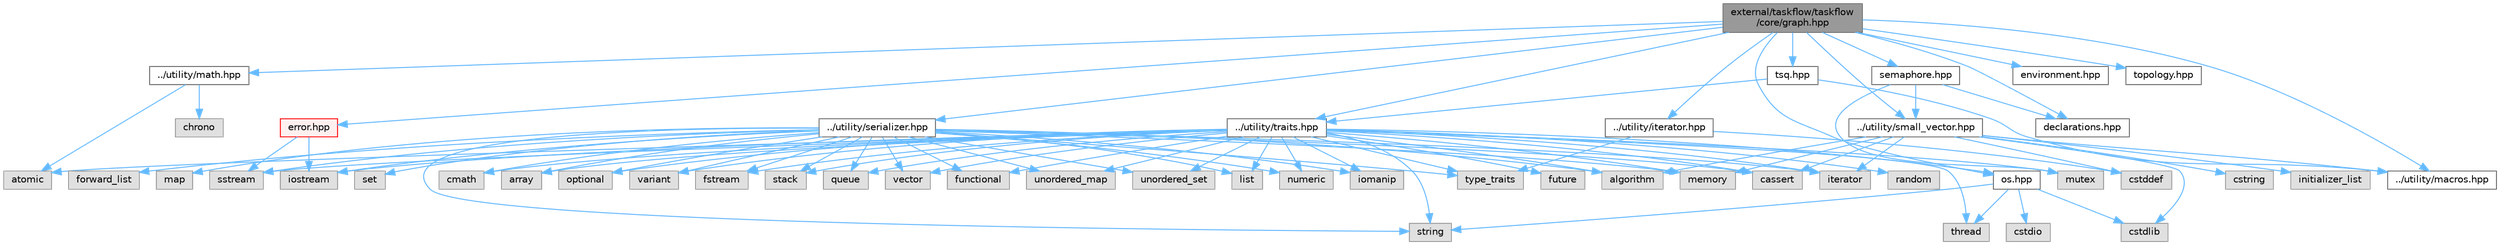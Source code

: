 digraph "external/taskflow/taskflow/core/graph.hpp"
{
 // LATEX_PDF_SIZE
  bgcolor="transparent";
  edge [fontname=Helvetica,fontsize=10,labelfontname=Helvetica,labelfontsize=10];
  node [fontname=Helvetica,fontsize=10,shape=box,height=0.2,width=0.4];
  Node1 [id="Node000001",label="external/taskflow/taskflow\l/core/graph.hpp",height=0.2,width=0.4,color="gray40", fillcolor="grey60", style="filled", fontcolor="black",tooltip="graph include file"];
  Node1 -> Node2 [id="edge1_Node000001_Node000002",color="steelblue1",style="solid",tooltip=" "];
  Node2 [id="Node000002",label="../utility/macros.hpp",height=0.2,width=0.4,color="grey40", fillcolor="white", style="filled",URL="$macros_8hpp.html",tooltip=" "];
  Node1 -> Node3 [id="edge2_Node000001_Node000003",color="steelblue1",style="solid",tooltip=" "];
  Node3 [id="Node000003",label="../utility/traits.hpp",height=0.2,width=0.4,color="grey40", fillcolor="white", style="filled",URL="$taskflow_2utility_2traits_8hpp.html",tooltip=" "];
  Node3 -> Node4 [id="edge3_Node000003_Node000004",color="steelblue1",style="solid",tooltip=" "];
  Node4 [id="Node000004",label="type_traits",height=0.2,width=0.4,color="grey60", fillcolor="#E0E0E0", style="filled",tooltip=" "];
  Node3 -> Node5 [id="edge4_Node000003_Node000005",color="steelblue1",style="solid",tooltip=" "];
  Node5 [id="Node000005",label="iterator",height=0.2,width=0.4,color="grey60", fillcolor="#E0E0E0", style="filled",tooltip=" "];
  Node3 -> Node6 [id="edge5_Node000003_Node000006",color="steelblue1",style="solid",tooltip=" "];
  Node6 [id="Node000006",label="iostream",height=0.2,width=0.4,color="grey60", fillcolor="#E0E0E0", style="filled",tooltip=" "];
  Node3 -> Node7 [id="edge6_Node000003_Node000007",color="steelblue1",style="solid",tooltip=" "];
  Node7 [id="Node000007",label="fstream",height=0.2,width=0.4,color="grey60", fillcolor="#E0E0E0", style="filled",tooltip=" "];
  Node3 -> Node8 [id="edge7_Node000003_Node000008",color="steelblue1",style="solid",tooltip=" "];
  Node8 [id="Node000008",label="mutex",height=0.2,width=0.4,color="grey60", fillcolor="#E0E0E0", style="filled",tooltip=" "];
  Node3 -> Node9 [id="edge8_Node000003_Node000009",color="steelblue1",style="solid",tooltip=" "];
  Node9 [id="Node000009",label="stack",height=0.2,width=0.4,color="grey60", fillcolor="#E0E0E0", style="filled",tooltip=" "];
  Node3 -> Node10 [id="edge9_Node000003_Node000010",color="steelblue1",style="solid",tooltip=" "];
  Node10 [id="Node000010",label="queue",height=0.2,width=0.4,color="grey60", fillcolor="#E0E0E0", style="filled",tooltip=" "];
  Node3 -> Node11 [id="edge10_Node000003_Node000011",color="steelblue1",style="solid",tooltip=" "];
  Node11 [id="Node000011",label="vector",height=0.2,width=0.4,color="grey60", fillcolor="#E0E0E0", style="filled",tooltip=" "];
  Node3 -> Node12 [id="edge11_Node000003_Node000012",color="steelblue1",style="solid",tooltip=" "];
  Node12 [id="Node000012",label="algorithm",height=0.2,width=0.4,color="grey60", fillcolor="#E0E0E0", style="filled",tooltip=" "];
  Node3 -> Node13 [id="edge12_Node000003_Node000013",color="steelblue1",style="solid",tooltip=" "];
  Node13 [id="Node000013",label="memory",height=0.2,width=0.4,color="grey60", fillcolor="#E0E0E0", style="filled",tooltip=" "];
  Node3 -> Node14 [id="edge13_Node000003_Node000014",color="steelblue1",style="solid",tooltip=" "];
  Node14 [id="Node000014",label="atomic",height=0.2,width=0.4,color="grey60", fillcolor="#E0E0E0", style="filled",tooltip=" "];
  Node3 -> Node15 [id="edge14_Node000003_Node000015",color="steelblue1",style="solid",tooltip=" "];
  Node15 [id="Node000015",label="thread",height=0.2,width=0.4,color="grey60", fillcolor="#E0E0E0", style="filled",tooltip=" "];
  Node3 -> Node16 [id="edge15_Node000003_Node000016",color="steelblue1",style="solid",tooltip=" "];
  Node16 [id="Node000016",label="future",height=0.2,width=0.4,color="grey60", fillcolor="#E0E0E0", style="filled",tooltip=" "];
  Node3 -> Node17 [id="edge16_Node000003_Node000017",color="steelblue1",style="solid",tooltip=" "];
  Node17 [id="Node000017",label="functional",height=0.2,width=0.4,color="grey60", fillcolor="#E0E0E0", style="filled",tooltip=" "];
  Node3 -> Node18 [id="edge17_Node000003_Node000018",color="steelblue1",style="solid",tooltip=" "];
  Node18 [id="Node000018",label="unordered_map",height=0.2,width=0.4,color="grey60", fillcolor="#E0E0E0", style="filled",tooltip=" "];
  Node3 -> Node19 [id="edge18_Node000003_Node000019",color="steelblue1",style="solid",tooltip=" "];
  Node19 [id="Node000019",label="unordered_set",height=0.2,width=0.4,color="grey60", fillcolor="#E0E0E0", style="filled",tooltip=" "];
  Node3 -> Node20 [id="edge19_Node000003_Node000020",color="steelblue1",style="solid",tooltip=" "];
  Node20 [id="Node000020",label="sstream",height=0.2,width=0.4,color="grey60", fillcolor="#E0E0E0", style="filled",tooltip=" "];
  Node3 -> Node21 [id="edge20_Node000003_Node000021",color="steelblue1",style="solid",tooltip=" "];
  Node21 [id="Node000021",label="list",height=0.2,width=0.4,color="grey60", fillcolor="#E0E0E0", style="filled",tooltip=" "];
  Node3 -> Node22 [id="edge21_Node000003_Node000022",color="steelblue1",style="solid",tooltip=" "];
  Node22 [id="Node000022",label="numeric",height=0.2,width=0.4,color="grey60", fillcolor="#E0E0E0", style="filled",tooltip=" "];
  Node3 -> Node23 [id="edge22_Node000003_Node000023",color="steelblue1",style="solid",tooltip=" "];
  Node23 [id="Node000023",label="random",height=0.2,width=0.4,color="grey60", fillcolor="#E0E0E0", style="filled",tooltip=" "];
  Node3 -> Node24 [id="edge23_Node000003_Node000024",color="steelblue1",style="solid",tooltip=" "];
  Node24 [id="Node000024",label="iomanip",height=0.2,width=0.4,color="grey60", fillcolor="#E0E0E0", style="filled",tooltip=" "];
  Node3 -> Node25 [id="edge24_Node000003_Node000025",color="steelblue1",style="solid",tooltip=" "];
  Node25 [id="Node000025",label="cassert",height=0.2,width=0.4,color="grey60", fillcolor="#E0E0E0", style="filled",tooltip=" "];
  Node3 -> Node26 [id="edge25_Node000003_Node000026",color="steelblue1",style="solid",tooltip=" "];
  Node26 [id="Node000026",label="cmath",height=0.2,width=0.4,color="grey60", fillcolor="#E0E0E0", style="filled",tooltip=" "];
  Node3 -> Node27 [id="edge26_Node000003_Node000027",color="steelblue1",style="solid",tooltip=" "];
  Node27 [id="Node000027",label="array",height=0.2,width=0.4,color="grey60", fillcolor="#E0E0E0", style="filled",tooltip=" "];
  Node3 -> Node28 [id="edge27_Node000003_Node000028",color="steelblue1",style="solid",tooltip=" "];
  Node28 [id="Node000028",label="string",height=0.2,width=0.4,color="grey60", fillcolor="#E0E0E0", style="filled",tooltip=" "];
  Node3 -> Node29 [id="edge28_Node000003_Node000029",color="steelblue1",style="solid",tooltip=" "];
  Node29 [id="Node000029",label="variant",height=0.2,width=0.4,color="grey60", fillcolor="#E0E0E0", style="filled",tooltip=" "];
  Node3 -> Node30 [id="edge29_Node000003_Node000030",color="steelblue1",style="solid",tooltip=" "];
  Node30 [id="Node000030",label="optional",height=0.2,width=0.4,color="grey60", fillcolor="#E0E0E0", style="filled",tooltip=" "];
  Node3 -> Node31 [id="edge30_Node000003_Node000031",color="steelblue1",style="solid",tooltip=" "];
  Node31 [id="Node000031",label="os.hpp",height=0.2,width=0.4,color="grey40", fillcolor="white", style="filled",URL="$os_8hpp.html",tooltip=" "];
  Node31 -> Node32 [id="edge31_Node000031_Node000032",color="steelblue1",style="solid",tooltip=" "];
  Node32 [id="Node000032",label="cstdlib",height=0.2,width=0.4,color="grey60", fillcolor="#E0E0E0", style="filled",tooltip=" "];
  Node31 -> Node33 [id="edge32_Node000031_Node000033",color="steelblue1",style="solid",tooltip=" "];
  Node33 [id="Node000033",label="cstdio",height=0.2,width=0.4,color="grey60", fillcolor="#E0E0E0", style="filled",tooltip=" "];
  Node31 -> Node28 [id="edge33_Node000031_Node000028",color="steelblue1",style="solid",tooltip=" "];
  Node31 -> Node15 [id="edge34_Node000031_Node000015",color="steelblue1",style="solid",tooltip=" "];
  Node1 -> Node34 [id="edge35_Node000001_Node000034",color="steelblue1",style="solid",tooltip=" "];
  Node34 [id="Node000034",label="../utility/iterator.hpp",height=0.2,width=0.4,color="grey40", fillcolor="white", style="filled",URL="$iterator_8hpp.html",tooltip=" "];
  Node34 -> Node35 [id="edge36_Node000034_Node000035",color="steelblue1",style="solid",tooltip=" "];
  Node35 [id="Node000035",label="cstddef",height=0.2,width=0.4,color="grey60", fillcolor="#E0E0E0", style="filled",tooltip=" "];
  Node34 -> Node4 [id="edge37_Node000034_Node000004",color="steelblue1",style="solid",tooltip=" "];
  Node1 -> Node31 [id="edge38_Node000001_Node000031",color="steelblue1",style="solid",tooltip=" "];
  Node1 -> Node36 [id="edge39_Node000001_Node000036",color="steelblue1",style="solid",tooltip=" "];
  Node36 [id="Node000036",label="../utility/math.hpp",height=0.2,width=0.4,color="grey40", fillcolor="white", style="filled",URL="$math_8hpp.html",tooltip=" "];
  Node36 -> Node14 [id="edge40_Node000036_Node000014",color="steelblue1",style="solid",tooltip=" "];
  Node36 -> Node37 [id="edge41_Node000036_Node000037",color="steelblue1",style="solid",tooltip=" "];
  Node37 [id="Node000037",label="chrono",height=0.2,width=0.4,color="grey60", fillcolor="#E0E0E0", style="filled",tooltip=" "];
  Node1 -> Node38 [id="edge42_Node000001_Node000038",color="steelblue1",style="solid",tooltip=" "];
  Node38 [id="Node000038",label="../utility/small_vector.hpp",height=0.2,width=0.4,color="grey40", fillcolor="white", style="filled",URL="$small__vector_8hpp.html",tooltip="small vector include file"];
  Node38 -> Node2 [id="edge43_Node000038_Node000002",color="steelblue1",style="solid",tooltip=" "];
  Node38 -> Node12 [id="edge44_Node000038_Node000012",color="steelblue1",style="solid",tooltip=" "];
  Node38 -> Node25 [id="edge45_Node000038_Node000025",color="steelblue1",style="solid",tooltip=" "];
  Node38 -> Node35 [id="edge46_Node000038_Node000035",color="steelblue1",style="solid",tooltip=" "];
  Node38 -> Node32 [id="edge47_Node000038_Node000032",color="steelblue1",style="solid",tooltip=" "];
  Node38 -> Node39 [id="edge48_Node000038_Node000039",color="steelblue1",style="solid",tooltip=" "];
  Node39 [id="Node000039",label="cstring",height=0.2,width=0.4,color="grey60", fillcolor="#E0E0E0", style="filled",tooltip=" "];
  Node38 -> Node40 [id="edge49_Node000038_Node000040",color="steelblue1",style="solid",tooltip=" "];
  Node40 [id="Node000040",label="initializer_list",height=0.2,width=0.4,color="grey60", fillcolor="#E0E0E0", style="filled",tooltip=" "];
  Node38 -> Node5 [id="edge50_Node000038_Node000005",color="steelblue1",style="solid",tooltip=" "];
  Node38 -> Node13 [id="edge51_Node000038_Node000013",color="steelblue1",style="solid",tooltip=" "];
  Node1 -> Node41 [id="edge52_Node000001_Node000041",color="steelblue1",style="solid",tooltip=" "];
  Node41 [id="Node000041",label="../utility/serializer.hpp",height=0.2,width=0.4,color="grey40", fillcolor="white", style="filled",URL="$taskflow_2utility_2serializer_8hpp.html",tooltip=" "];
  Node41 -> Node4 [id="edge53_Node000041_Node000004",color="steelblue1",style="solid",tooltip=" "];
  Node41 -> Node5 [id="edge54_Node000041_Node000005",color="steelblue1",style="solid",tooltip=" "];
  Node41 -> Node6 [id="edge55_Node000041_Node000006",color="steelblue1",style="solid",tooltip=" "];
  Node41 -> Node7 [id="edge56_Node000041_Node000007",color="steelblue1",style="solid",tooltip=" "];
  Node41 -> Node9 [id="edge57_Node000041_Node000009",color="steelblue1",style="solid",tooltip=" "];
  Node41 -> Node10 [id="edge58_Node000041_Node000010",color="steelblue1",style="solid",tooltip=" "];
  Node41 -> Node11 [id="edge59_Node000041_Node000011",color="steelblue1",style="solid",tooltip=" "];
  Node41 -> Node12 [id="edge60_Node000041_Node000012",color="steelblue1",style="solid",tooltip=" "];
  Node41 -> Node13 [id="edge61_Node000041_Node000013",color="steelblue1",style="solid",tooltip=" "];
  Node41 -> Node17 [id="edge62_Node000041_Node000017",color="steelblue1",style="solid",tooltip=" "];
  Node41 -> Node42 [id="edge63_Node000041_Node000042",color="steelblue1",style="solid",tooltip=" "];
  Node42 [id="Node000042",label="map",height=0.2,width=0.4,color="grey60", fillcolor="#E0E0E0", style="filled",tooltip=" "];
  Node41 -> Node43 [id="edge64_Node000041_Node000043",color="steelblue1",style="solid",tooltip=" "];
  Node43 [id="Node000043",label="set",height=0.2,width=0.4,color="grey60", fillcolor="#E0E0E0", style="filled",tooltip=" "];
  Node41 -> Node18 [id="edge65_Node000041_Node000018",color="steelblue1",style="solid",tooltip=" "];
  Node41 -> Node19 [id="edge66_Node000041_Node000019",color="steelblue1",style="solid",tooltip=" "];
  Node41 -> Node20 [id="edge67_Node000041_Node000020",color="steelblue1",style="solid",tooltip=" "];
  Node41 -> Node21 [id="edge68_Node000041_Node000021",color="steelblue1",style="solid",tooltip=" "];
  Node41 -> Node44 [id="edge69_Node000041_Node000044",color="steelblue1",style="solid",tooltip=" "];
  Node44 [id="Node000044",label="forward_list",height=0.2,width=0.4,color="grey60", fillcolor="#E0E0E0", style="filled",tooltip=" "];
  Node41 -> Node22 [id="edge70_Node000041_Node000022",color="steelblue1",style="solid",tooltip=" "];
  Node41 -> Node24 [id="edge71_Node000041_Node000024",color="steelblue1",style="solid",tooltip=" "];
  Node41 -> Node25 [id="edge72_Node000041_Node000025",color="steelblue1",style="solid",tooltip=" "];
  Node41 -> Node26 [id="edge73_Node000041_Node000026",color="steelblue1",style="solid",tooltip=" "];
  Node41 -> Node27 [id="edge74_Node000041_Node000027",color="steelblue1",style="solid",tooltip=" "];
  Node41 -> Node28 [id="edge75_Node000041_Node000028",color="steelblue1",style="solid",tooltip=" "];
  Node41 -> Node29 [id="edge76_Node000041_Node000029",color="steelblue1",style="solid",tooltip=" "];
  Node41 -> Node30 [id="edge77_Node000041_Node000030",color="steelblue1",style="solid",tooltip=" "];
  Node1 -> Node45 [id="edge78_Node000001_Node000045",color="steelblue1",style="solid",tooltip=" "];
  Node45 [id="Node000045",label="error.hpp",height=0.2,width=0.4,color="red", fillcolor="#FFF0F0", style="filled",URL="$error_8hpp.html",tooltip=" "];
  Node45 -> Node6 [id="edge79_Node000045_Node000006",color="steelblue1",style="solid",tooltip=" "];
  Node45 -> Node20 [id="edge80_Node000045_Node000020",color="steelblue1",style="solid",tooltip=" "];
  Node1 -> Node48 [id="edge81_Node000001_Node000048",color="steelblue1",style="solid",tooltip=" "];
  Node48 [id="Node000048",label="declarations.hpp",height=0.2,width=0.4,color="grey40", fillcolor="white", style="filled",URL="$declarations_8hpp.html",tooltip=" "];
  Node1 -> Node49 [id="edge82_Node000001_Node000049",color="steelblue1",style="solid",tooltip=" "];
  Node49 [id="Node000049",label="semaphore.hpp",height=0.2,width=0.4,color="grey40", fillcolor="white", style="filled",URL="$semaphore_8hpp.html",tooltip="semaphore include file"];
  Node49 -> Node8 [id="edge83_Node000049_Node000008",color="steelblue1",style="solid",tooltip=" "];
  Node49 -> Node48 [id="edge84_Node000049_Node000048",color="steelblue1",style="solid",tooltip=" "];
  Node49 -> Node38 [id="edge85_Node000049_Node000038",color="steelblue1",style="solid",tooltip=" "];
  Node1 -> Node50 [id="edge86_Node000001_Node000050",color="steelblue1",style="solid",tooltip=" "];
  Node50 [id="Node000050",label="environment.hpp",height=0.2,width=0.4,color="grey40", fillcolor="white", style="filled",URL="$environment_8hpp.html",tooltip=" "];
  Node1 -> Node51 [id="edge87_Node000001_Node000051",color="steelblue1",style="solid",tooltip=" "];
  Node51 [id="Node000051",label="topology.hpp",height=0.2,width=0.4,color="grey40", fillcolor="white", style="filled",URL="$topology_8hpp.html",tooltip=" "];
  Node1 -> Node52 [id="edge88_Node000001_Node000052",color="steelblue1",style="solid",tooltip=" "];
  Node52 [id="Node000052",label="tsq.hpp",height=0.2,width=0.4,color="grey40", fillcolor="white", style="filled",URL="$tsq_8hpp.html",tooltip="task queue include file"];
  Node52 -> Node2 [id="edge89_Node000052_Node000002",color="steelblue1",style="solid",tooltip=" "];
  Node52 -> Node3 [id="edge90_Node000052_Node000003",color="steelblue1",style="solid",tooltip=" "];
}
